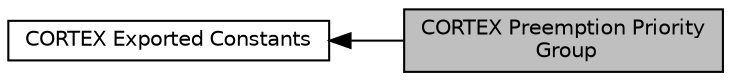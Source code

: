 digraph "CORTEX Preemption Priority Group"
{
  edge [fontname="Helvetica",fontsize="10",labelfontname="Helvetica",labelfontsize="10"];
  node [fontname="Helvetica",fontsize="10",shape=record];
  rankdir=LR;
  Node0 [label="CORTEX Preemption Priority\l Group",height=0.2,width=0.4,color="black", fillcolor="grey75", style="filled", fontcolor="black"];
  Node1 [label="CORTEX Exported Constants",height=0.2,width=0.4,color="black", fillcolor="white", style="filled",URL="$group___c_o_r_t_e_x___exported___constants.html"];
  Node1->Node0 [shape=plaintext, dir="back", style="solid"];
}
